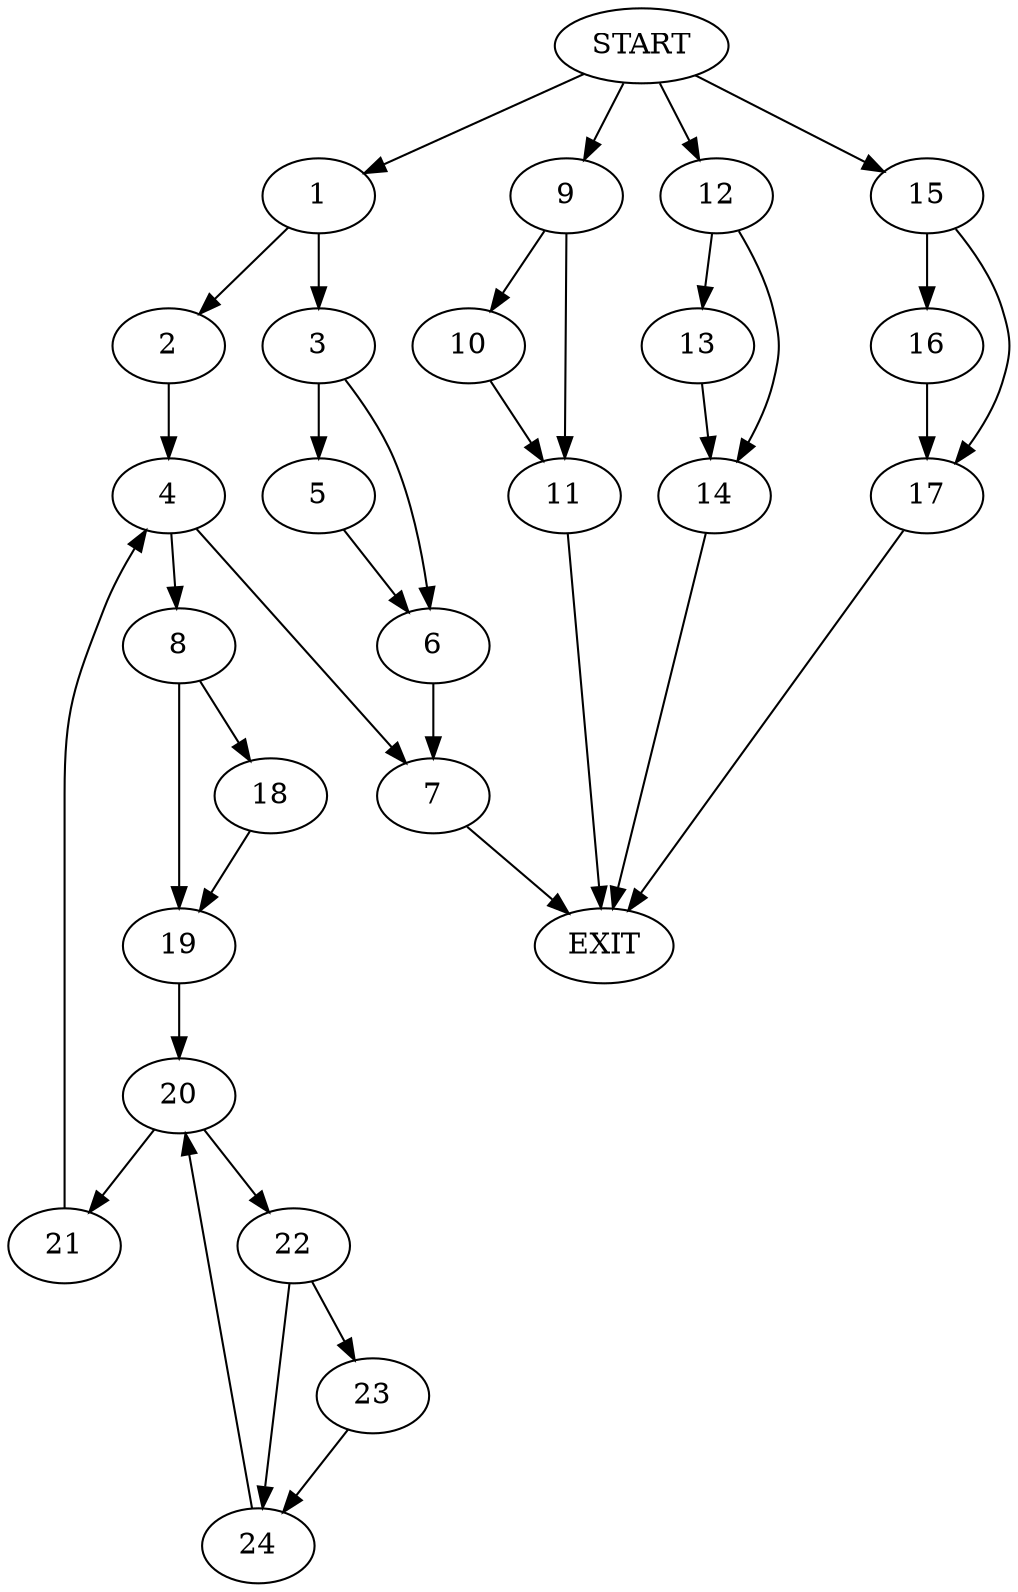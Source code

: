 digraph {
0 [label="START"]
25 [label="EXIT"]
0 -> 1
1 -> 2
1 -> 3
2 -> 4
3 -> 5
3 -> 6
5 -> 6
6 -> 7
7 -> 25
4 -> 7
4 -> 8
0 -> 9
9 -> 10
9 -> 11
10 -> 11
11 -> 25
0 -> 12
12 -> 13
12 -> 14
13 -> 14
14 -> 25
0 -> 15
15 -> 16
15 -> 17
16 -> 17
17 -> 25
8 -> 18
8 -> 19
18 -> 19
19 -> 20
20 -> 21
20 -> 22
22 -> 23
22 -> 24
21 -> 4
24 -> 20
23 -> 24
}
